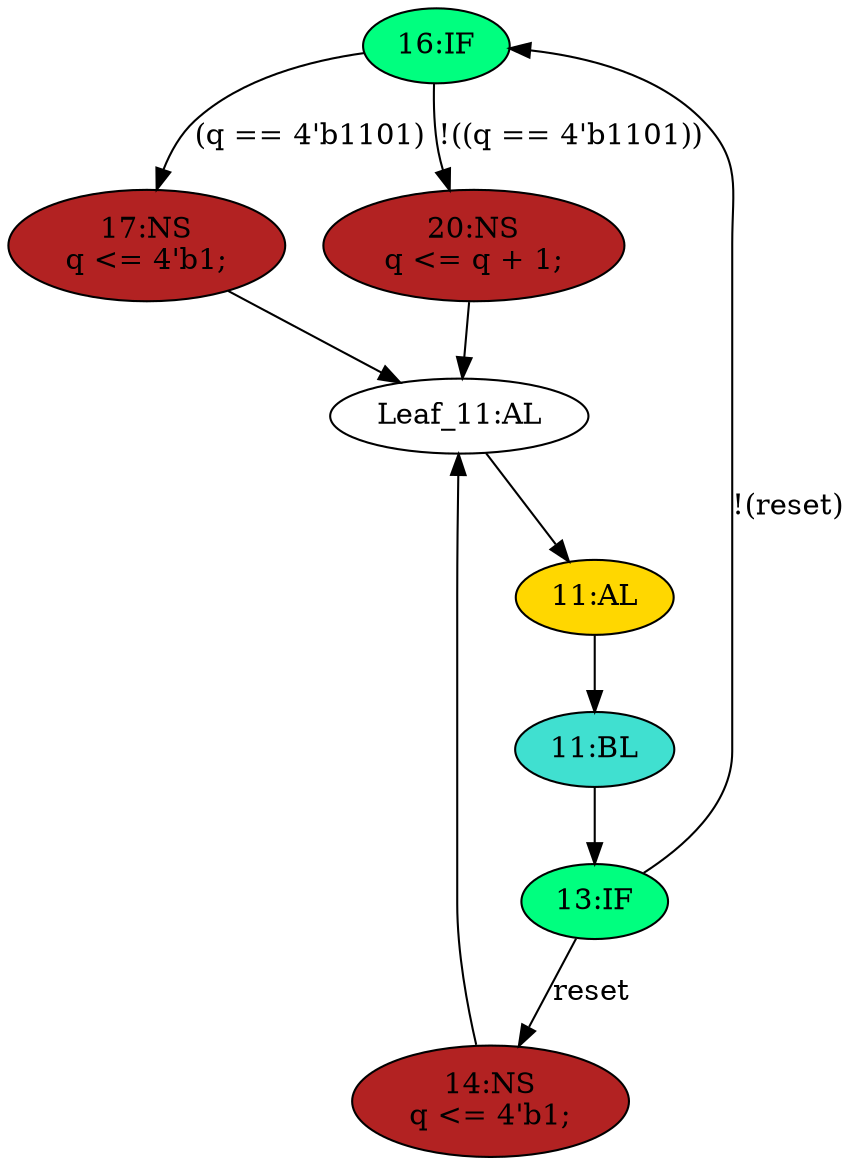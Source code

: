 strict digraph "compose( ,  )" {
	node [label="\N"];
	"16:IF"	[ast="<pyverilog.vparser.ast.IfStatement object at 0x7f51aa8e3210>",
		fillcolor=springgreen,
		label="16:IF",
		statements="[]",
		style=filled,
		typ=IfStatement];
	"17:NS"	[ast="<pyverilog.vparser.ast.NonblockingSubstitution object at 0x7f51aa8e3890>",
		fillcolor=firebrick,
		label="17:NS
q <= 4'b1;",
		statements="[<pyverilog.vparser.ast.NonblockingSubstitution object at 0x7f51aa8e3890>]",
		style=filled,
		typ=NonblockingSubstitution];
	"16:IF" -> "17:NS"	[cond="['q']",
		label="(q == 4'b1101)",
		lineno=16];
	"20:NS"	[ast="<pyverilog.vparser.ast.NonblockingSubstitution object at 0x7f51aa8f1150>",
		fillcolor=firebrick,
		label="20:NS
q <= q + 1;",
		statements="[<pyverilog.vparser.ast.NonblockingSubstitution object at 0x7f51aa8f1150>]",
		style=filled,
		typ=NonblockingSubstitution];
	"16:IF" -> "20:NS"	[cond="['q']",
		label="!((q == 4'b1101))",
		lineno=16];
	"13:IF"	[ast="<pyverilog.vparser.ast.IfStatement object at 0x7f51aa8f7390>",
		fillcolor=springgreen,
		label="13:IF",
		statements="[]",
		style=filled,
		typ=IfStatement];
	"13:IF" -> "16:IF"	[cond="['reset']",
		label="!(reset)",
		lineno=13];
	"14:NS"	[ast="<pyverilog.vparser.ast.NonblockingSubstitution object at 0x7f51aa896910>",
		fillcolor=firebrick,
		label="14:NS
q <= 4'b1;",
		statements="[<pyverilog.vparser.ast.NonblockingSubstitution object at 0x7f51aa896910>]",
		style=filled,
		typ=NonblockingSubstitution];
	"13:IF" -> "14:NS"	[cond="['reset']",
		label=reset,
		lineno=13];
	"11:BL"	[ast="<pyverilog.vparser.ast.Block object at 0x7f51aa975790>",
		fillcolor=turquoise,
		label="11:BL",
		statements="[]",
		style=filled,
		typ=Block];
	"11:BL" -> "13:IF"	[cond="[]",
		lineno=None];
	"Leaf_11:AL"	[def_var="['q']",
		label="Leaf_11:AL"];
	"11:AL"	[ast="<pyverilog.vparser.ast.Always object at 0x7f51aa975690>",
		clk_sens=True,
		fillcolor=gold,
		label="11:AL",
		sens="['clk', 'reset']",
		statements="[]",
		style=filled,
		typ=Always,
		use_var="['reset', 'q']"];
	"Leaf_11:AL" -> "11:AL";
	"17:NS" -> "Leaf_11:AL"	[cond="[]",
		lineno=None];
	"20:NS" -> "Leaf_11:AL"	[cond="[]",
		lineno=None];
	"11:AL" -> "11:BL"	[cond="[]",
		lineno=None];
	"14:NS" -> "Leaf_11:AL"	[cond="[]",
		lineno=None];
}

